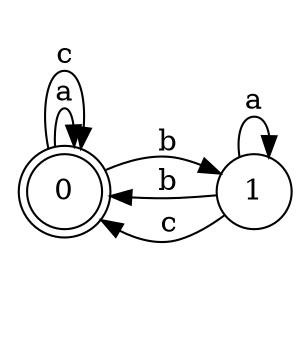 digraph n2_7 {
__start0 [label="" shape="none"];

rankdir=LR;
size="8,5";

s0 [style="rounded,filled", color="black", fillcolor="white" shape="doublecircle", label="0"];
s1 [style="filled", color="black", fillcolor="white" shape="circle", label="1"];
s0 -> s0 [label="a"];
s0 -> s1 [label="b"];
s0 -> s0 [label="c"];
s1 -> s1 [label="a"];
s1 -> s0 [label="b"];
s1 -> s0 [label="c"];

}